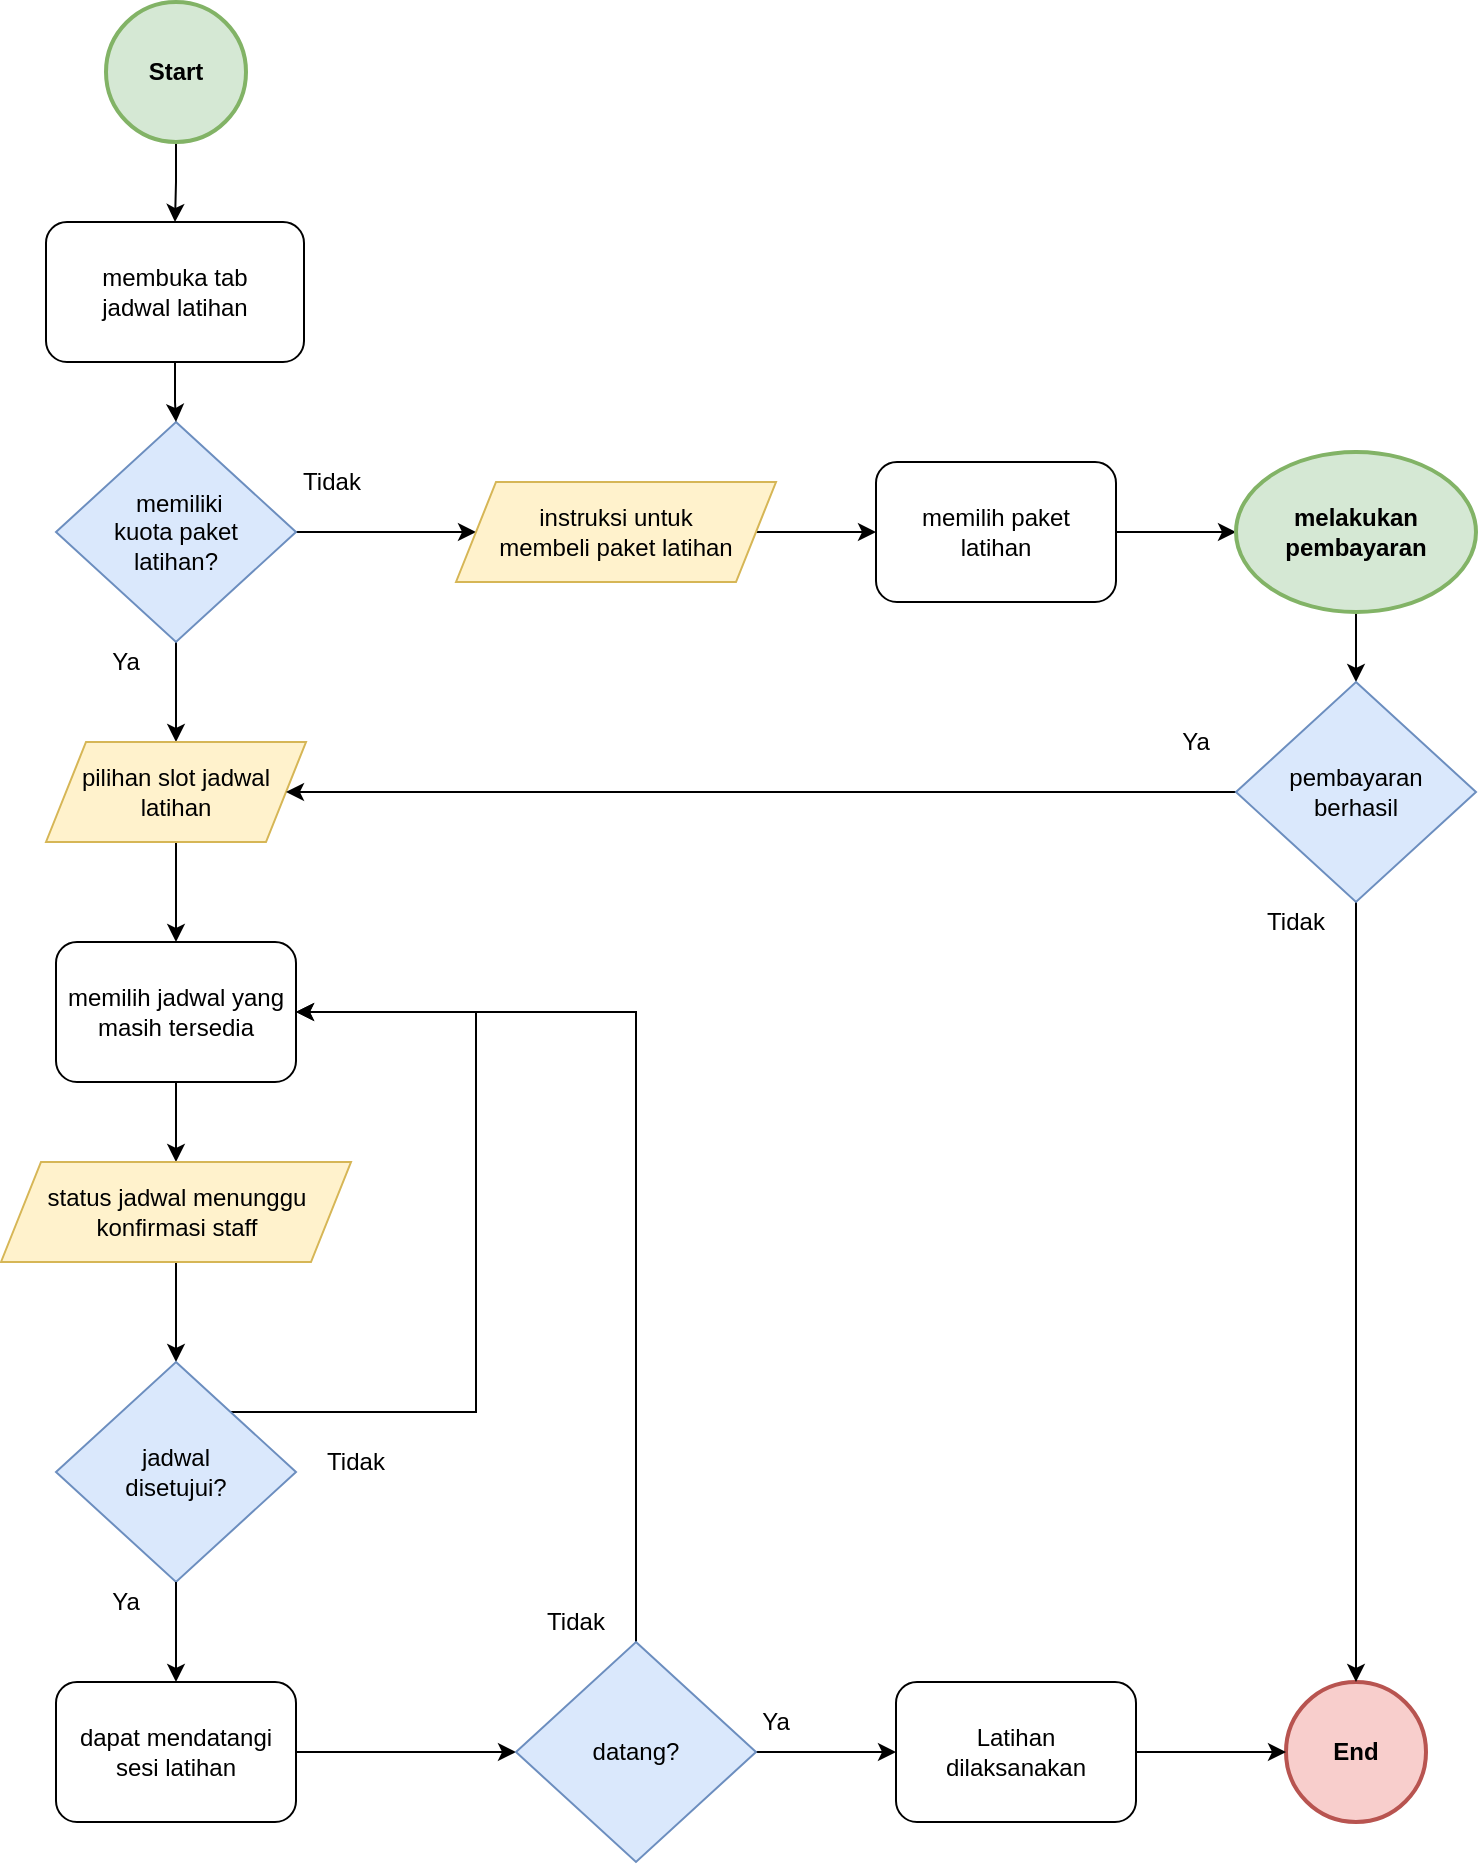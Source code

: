 <mxfile version="20.8.16" type="device"><diagram name="Page-1" id="9Y9F-NSMw4yCTLj-Y9Ts"><mxGraphModel dx="1114" dy="999" grid="1" gridSize="10" guides="1" tooltips="1" connect="1" arrows="1" fold="1" page="1" pageScale="1" pageWidth="850" pageHeight="1100" math="0" shadow="0"><root><mxCell id="0"/><mxCell id="1" parent="0"/><mxCell id="m6dzhK-xZOBfA6yYonKu-1" value="End" style="ellipse;whiteSpace=wrap;html=1;aspect=fixed;fillColor=#f8cecc;strokeColor=#b85450;fontStyle=1;strokeWidth=2;" parent="1" vertex="1"><mxGeometry x="705" y="860" width="70" height="70" as="geometry"/></mxCell><mxCell id="m6dzhK-xZOBfA6yYonKu-2" style="edgeStyle=orthogonalEdgeStyle;rounded=0;orthogonalLoop=1;jettySize=auto;html=1;entryX=0.5;entryY=0;entryDx=0;entryDy=0;fontColor=#FFFFFF;" parent="1" source="m6dzhK-xZOBfA6yYonKu-3" target="m6dzhK-xZOBfA6yYonKu-5" edge="1"><mxGeometry relative="1" as="geometry"/></mxCell><mxCell id="m6dzhK-xZOBfA6yYonKu-3" value="Start" style="ellipse;whiteSpace=wrap;html=1;aspect=fixed;fillColor=#d5e8d4;strokeColor=#82b366;fontStyle=1;strokeWidth=2;" parent="1" vertex="1"><mxGeometry x="115" y="20" width="70" height="70" as="geometry"/></mxCell><mxCell id="m6dzhK-xZOBfA6yYonKu-17" value="" style="edgeStyle=orthogonalEdgeStyle;rounded=0;orthogonalLoop=1;jettySize=auto;html=1;" parent="1" source="m6dzhK-xZOBfA6yYonKu-4" target="m6dzhK-xZOBfA6yYonKu-8" edge="1"><mxGeometry relative="1" as="geometry"/></mxCell><mxCell id="m6dzhK-xZOBfA6yYonKu-21" value="" style="edgeStyle=orthogonalEdgeStyle;rounded=0;orthogonalLoop=1;jettySize=auto;html=1;" parent="1" source="m6dzhK-xZOBfA6yYonKu-4" target="m6dzhK-xZOBfA6yYonKu-19" edge="1"><mxGeometry relative="1" as="geometry"/></mxCell><mxCell id="m6dzhK-xZOBfA6yYonKu-4" value=" &amp;nbsp;memiliki &lt;br&gt;kuota&amp;nbsp;paket&lt;br&gt;latihan?" style="rhombus;whiteSpace=wrap;html=1;strokeWidth=1;fillColor=#dae8fc;strokeColor=#6c8ebf;" parent="1" vertex="1"><mxGeometry x="90" y="230" width="120" height="110" as="geometry"/></mxCell><mxCell id="m6dzhK-xZOBfA6yYonKu-12" value="" style="edgeStyle=orthogonalEdgeStyle;rounded=0;orthogonalLoop=1;jettySize=auto;html=1;" parent="1" source="m6dzhK-xZOBfA6yYonKu-5" target="m6dzhK-xZOBfA6yYonKu-4" edge="1"><mxGeometry relative="1" as="geometry"/></mxCell><mxCell id="m6dzhK-xZOBfA6yYonKu-5" value="  membuka tab&lt;br&gt;jadwal latihan" style="rounded=1;whiteSpace=wrap;html=1;fontSize=12;glass=0;strokeWidth=1;shadow=0;" parent="1" vertex="1"><mxGeometry x="85" y="130" width="129" height="70" as="geometry"/></mxCell><mxCell id="m6dzhK-xZOBfA6yYonKu-6" value="&lt;font color=&quot;#000000&quot;&gt;Ya&lt;/font&gt;" style="text;html=1;strokeColor=none;fillColor=none;align=center;verticalAlign=middle;whiteSpace=wrap;rounded=0;fontColor=#FFFFFF;" parent="1" vertex="1"><mxGeometry x="115" y="340" width="20" height="20" as="geometry"/></mxCell><mxCell id="m6dzhK-xZOBfA6yYonKu-7" value="&lt;font color=&quot;#000000&quot;&gt;Tidak&lt;/font&gt;" style="text;html=1;strokeColor=none;fillColor=none;align=center;verticalAlign=middle;whiteSpace=wrap;rounded=0;fontColor=#FFFFFF;" parent="1" vertex="1"><mxGeometry x="217.5" y="250" width="20" height="20" as="geometry"/></mxCell><mxCell id="m6dzhK-xZOBfA6yYonKu-18" value="" style="edgeStyle=orthogonalEdgeStyle;rounded=0;orthogonalLoop=1;jettySize=auto;html=1;" parent="1" source="m6dzhK-xZOBfA6yYonKu-8" target="m6dzhK-xZOBfA6yYonKu-9" edge="1"><mxGeometry relative="1" as="geometry"/></mxCell><mxCell id="m6dzhK-xZOBfA6yYonKu-8" value="pilihan slot jadwal latihan" style="shape=parallelogram;perimeter=parallelogramPerimeter;whiteSpace=wrap;html=1;fixedSize=1;strokeWidth=1;fillColor=#fff2cc;strokeColor=#d6b656;" parent="1" vertex="1"><mxGeometry x="85" y="390" width="130" height="50" as="geometry"/></mxCell><mxCell id="m6dzhK-xZOBfA6yYonKu-30" value="" style="edgeStyle=orthogonalEdgeStyle;rounded=0;orthogonalLoop=1;jettySize=auto;html=1;" parent="1" source="m6dzhK-xZOBfA6yYonKu-9" target="m6dzhK-xZOBfA6yYonKu-29" edge="1"><mxGeometry relative="1" as="geometry"/></mxCell><mxCell id="m6dzhK-xZOBfA6yYonKu-9" value="   memilih jadwal yang masih tersedia" style="rounded=1;whiteSpace=wrap;html=1;fontSize=12;glass=0;strokeWidth=1;shadow=0;" parent="1" vertex="1"><mxGeometry x="90" y="490" width="120" height="70" as="geometry"/></mxCell><mxCell id="m6dzhK-xZOBfA6yYonKu-39" value="" style="edgeStyle=orthogonalEdgeStyle;rounded=0;orthogonalLoop=1;jettySize=auto;html=1;" parent="1" source="m6dzhK-xZOBfA6yYonKu-10" target="m6dzhK-xZOBfA6yYonKu-38" edge="1"><mxGeometry relative="1" as="geometry"/></mxCell><mxCell id="m6dzhK-xZOBfA6yYonKu-10" value="  dapat mendatangi sesi latihan" style="rounded=1;whiteSpace=wrap;html=1;fontSize=12;glass=0;strokeWidth=1;shadow=0;" parent="1" vertex="1"><mxGeometry x="90" y="860" width="120" height="70" as="geometry"/></mxCell><mxCell id="HNvTmvBGmo5yIKNjzHqX-5" value="" style="edgeStyle=orthogonalEdgeStyle;rounded=0;orthogonalLoop=1;jettySize=auto;html=1;" parent="1" source="m6dzhK-xZOBfA6yYonKu-14" target="HNvTmvBGmo5yIKNjzHqX-1" edge="1"><mxGeometry relative="1" as="geometry"/></mxCell><mxCell id="m6dzhK-xZOBfA6yYonKu-14" value="  memilih paket&lt;br&gt;latihan" style="rounded=1;whiteSpace=wrap;html=1;fontSize=12;glass=0;strokeWidth=1;shadow=0;" parent="1" vertex="1"><mxGeometry x="500" y="250" width="120" height="70" as="geometry"/></mxCell><mxCell id="m6dzhK-xZOBfA6yYonKu-22" value="" style="edgeStyle=orthogonalEdgeStyle;rounded=0;orthogonalLoop=1;jettySize=auto;html=1;" parent="1" source="m6dzhK-xZOBfA6yYonKu-19" target="m6dzhK-xZOBfA6yYonKu-14" edge="1"><mxGeometry relative="1" as="geometry"/></mxCell><mxCell id="m6dzhK-xZOBfA6yYonKu-19" value="instruksi untuk&lt;br&gt;membeli paket latihan" style="shape=parallelogram;perimeter=parallelogramPerimeter;whiteSpace=wrap;html=1;fixedSize=1;strokeWidth=1;fillColor=#fff2cc;strokeColor=#d6b656;" parent="1" vertex="1"><mxGeometry x="290" y="260" width="160" height="50" as="geometry"/></mxCell><mxCell id="m6dzhK-xZOBfA6yYonKu-33" value="" style="edgeStyle=orthogonalEdgeStyle;rounded=0;orthogonalLoop=1;jettySize=auto;html=1;" parent="1" source="m6dzhK-xZOBfA6yYonKu-29" target="m6dzhK-xZOBfA6yYonKu-31" edge="1"><mxGeometry relative="1" as="geometry"/></mxCell><mxCell id="m6dzhK-xZOBfA6yYonKu-29" value="status jadwal menunggu konfirmasi staff" style="shape=parallelogram;perimeter=parallelogramPerimeter;whiteSpace=wrap;html=1;fixedSize=1;strokeWidth=1;fillColor=#fff2cc;strokeColor=#d6b656;" parent="1" vertex="1"><mxGeometry x="62.5" y="600" width="175" height="50" as="geometry"/></mxCell><mxCell id="m6dzhK-xZOBfA6yYonKu-34" style="edgeStyle=orthogonalEdgeStyle;rounded=0;orthogonalLoop=1;jettySize=auto;html=1;entryX=1;entryY=0.5;entryDx=0;entryDy=0;" parent="1" source="m6dzhK-xZOBfA6yYonKu-31" target="m6dzhK-xZOBfA6yYonKu-9" edge="1"><mxGeometry relative="1" as="geometry"><Array as="points"><mxPoint x="300" y="725"/><mxPoint x="300" y="525"/></Array></mxGeometry></mxCell><mxCell id="m6dzhK-xZOBfA6yYonKu-31" value="jadwal&lt;br&gt;disetujui?" style="rhombus;whiteSpace=wrap;html=1;strokeWidth=1;fillColor=#dae8fc;strokeColor=#6c8ebf;" parent="1" vertex="1"><mxGeometry x="90" y="700" width="120" height="110" as="geometry"/></mxCell><mxCell id="m6dzhK-xZOBfA6yYonKu-35" value="&lt;font color=&quot;#000000&quot;&gt;Tidak&lt;/font&gt;" style="text;html=1;strokeColor=none;fillColor=none;align=center;verticalAlign=middle;whiteSpace=wrap;rounded=0;fontColor=#FFFFFF;" parent="1" vertex="1"><mxGeometry x="230" y="740" width="20" height="20" as="geometry"/></mxCell><mxCell id="m6dzhK-xZOBfA6yYonKu-36" value="" style="edgeStyle=orthogonalEdgeStyle;rounded=0;orthogonalLoop=1;jettySize=auto;html=1;" parent="1" edge="1"><mxGeometry relative="1" as="geometry"><mxPoint x="150" y="810" as="sourcePoint"/><mxPoint x="150" y="860" as="targetPoint"/></mxGeometry></mxCell><mxCell id="m6dzhK-xZOBfA6yYonKu-37" value="&lt;font color=&quot;#000000&quot;&gt;Ya&lt;/font&gt;" style="text;html=1;strokeColor=none;fillColor=none;align=center;verticalAlign=middle;whiteSpace=wrap;rounded=0;fontColor=#FFFFFF;" parent="1" vertex="1"><mxGeometry x="115" y="810" width="20" height="20" as="geometry"/></mxCell><mxCell id="m6dzhK-xZOBfA6yYonKu-45" value="" style="edgeStyle=orthogonalEdgeStyle;rounded=0;orthogonalLoop=1;jettySize=auto;html=1;" parent="1" source="m6dzhK-xZOBfA6yYonKu-38" target="m6dzhK-xZOBfA6yYonKu-43" edge="1"><mxGeometry relative="1" as="geometry"/></mxCell><mxCell id="S5ORqtr5PDiU_7l16w2N-1" style="edgeStyle=orthogonalEdgeStyle;rounded=0;orthogonalLoop=1;jettySize=auto;html=1;entryX=1;entryY=0.5;entryDx=0;entryDy=0;" parent="1" source="m6dzhK-xZOBfA6yYonKu-38" target="m6dzhK-xZOBfA6yYonKu-9" edge="1"><mxGeometry relative="1" as="geometry"><Array as="points"><mxPoint x="380" y="525"/></Array></mxGeometry></mxCell><mxCell id="m6dzhK-xZOBfA6yYonKu-38" value="  datang?" style="rhombus;whiteSpace=wrap;html=1;strokeWidth=1;fillColor=#dae8fc;strokeColor=#6c8ebf;" parent="1" vertex="1"><mxGeometry x="320" y="840" width="120" height="110" as="geometry"/></mxCell><mxCell id="m6dzhK-xZOBfA6yYonKu-41" value="&lt;font color=&quot;#000000&quot;&gt;Tidak&lt;/font&gt;" style="text;html=1;strokeColor=none;fillColor=none;align=center;verticalAlign=middle;whiteSpace=wrap;rounded=0;fontColor=#FFFFFF;" parent="1" vertex="1"><mxGeometry x="340" y="820" width="20" height="20" as="geometry"/></mxCell><mxCell id="m6dzhK-xZOBfA6yYonKu-46" value="" style="edgeStyle=orthogonalEdgeStyle;rounded=0;orthogonalLoop=1;jettySize=auto;html=1;" parent="1" source="m6dzhK-xZOBfA6yYonKu-43" target="m6dzhK-xZOBfA6yYonKu-1" edge="1"><mxGeometry relative="1" as="geometry"/></mxCell><mxCell id="m6dzhK-xZOBfA6yYonKu-43" value="Latihan&lt;br&gt;dilaksanakan" style="rounded=1;whiteSpace=wrap;html=1;fontSize=12;glass=0;strokeWidth=1;shadow=0;" parent="1" vertex="1"><mxGeometry x="510" y="860" width="120" height="70" as="geometry"/></mxCell><mxCell id="m6dzhK-xZOBfA6yYonKu-44" value="&lt;font color=&quot;#000000&quot;&gt;Ya&lt;/font&gt;" style="text;html=1;strokeColor=none;fillColor=none;align=center;verticalAlign=middle;whiteSpace=wrap;rounded=0;fontColor=#FFFFFF;" parent="1" vertex="1"><mxGeometry x="440" y="870" width="20" height="20" as="geometry"/></mxCell><mxCell id="HNvTmvBGmo5yIKNjzHqX-4" value="" style="edgeStyle=orthogonalEdgeStyle;rounded=0;orthogonalLoop=1;jettySize=auto;html=1;" parent="1" source="HNvTmvBGmo5yIKNjzHqX-1" target="HNvTmvBGmo5yIKNjzHqX-3" edge="1"><mxGeometry relative="1" as="geometry"/></mxCell><mxCell id="HNvTmvBGmo5yIKNjzHqX-1" value="  melakukan&lt;br&gt;pembayaran" style="ellipse;whiteSpace=wrap;html=1;fillColor=#d5e8d4;strokeColor=#82b366;strokeWidth=2;fontStyle=1" parent="1" vertex="1"><mxGeometry x="680" y="245" width="120" height="80" as="geometry"/></mxCell><mxCell id="HNvTmvBGmo5yIKNjzHqX-6" style="edgeStyle=orthogonalEdgeStyle;rounded=0;orthogonalLoop=1;jettySize=auto;html=1;entryX=0.5;entryY=0;entryDx=0;entryDy=0;" parent="1" source="HNvTmvBGmo5yIKNjzHqX-3" target="m6dzhK-xZOBfA6yYonKu-1" edge="1"><mxGeometry relative="1" as="geometry"/></mxCell><mxCell id="HNvTmvBGmo5yIKNjzHqX-7" style="edgeStyle=orthogonalEdgeStyle;rounded=0;orthogonalLoop=1;jettySize=auto;html=1;entryX=1;entryY=0.5;entryDx=0;entryDy=0;" parent="1" source="HNvTmvBGmo5yIKNjzHqX-3" target="m6dzhK-xZOBfA6yYonKu-8" edge="1"><mxGeometry relative="1" as="geometry"/></mxCell><mxCell id="HNvTmvBGmo5yIKNjzHqX-3" value="pembayaran&lt;br&gt;berhasil" style="rhombus;whiteSpace=wrap;html=1;strokeWidth=1;fillColor=#dae8fc;strokeColor=#6c8ebf;" parent="1" vertex="1"><mxGeometry x="680" y="360" width="120" height="110" as="geometry"/></mxCell><mxCell id="HNvTmvBGmo5yIKNjzHqX-9" value="&lt;font color=&quot;#000000&quot;&gt;Tidak&lt;/font&gt;" style="text;html=1;strokeColor=none;fillColor=none;align=center;verticalAlign=middle;whiteSpace=wrap;rounded=0;fontColor=#FFFFFF;" parent="1" vertex="1"><mxGeometry x="700" y="470" width="20" height="20" as="geometry"/></mxCell><mxCell id="HNvTmvBGmo5yIKNjzHqX-10" value="&lt;font color=&quot;#000000&quot;&gt;Ya&lt;/font&gt;" style="text;html=1;strokeColor=none;fillColor=none;align=center;verticalAlign=middle;whiteSpace=wrap;rounded=0;fontColor=#FFFFFF;" parent="1" vertex="1"><mxGeometry x="650" y="380" width="20" height="20" as="geometry"/></mxCell></root></mxGraphModel></diagram></mxfile>